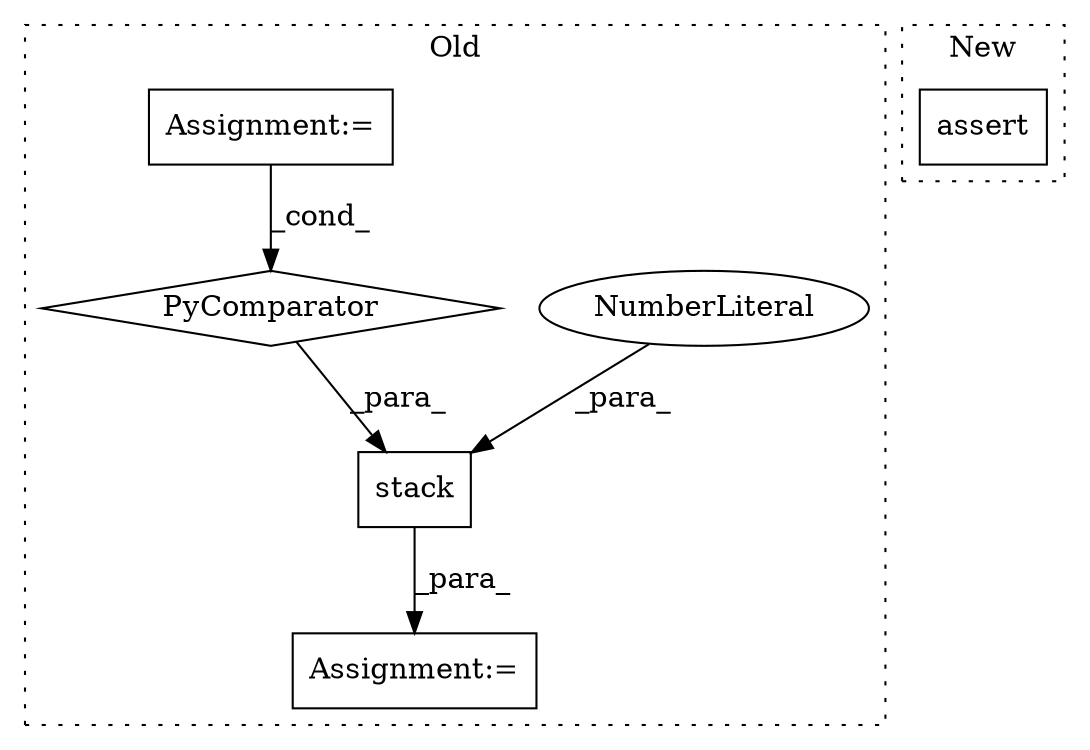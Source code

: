 digraph G {
subgraph cluster0 {
1 [label="stack" a="32" s="9203,9340" l="17,1" shape="box"];
3 [label="Assignment:=" a="7" s="9409" l="1" shape="box"];
4 [label="NumberLiteral" a="34" s="9339" l="1" shape="ellipse"];
5 [label="Assignment:=" a="7" s="9300" l="36" shape="box"];
6 [label="PyComparator" a="113" s="9300" l="36" shape="diamond"];
label = "Old";
style="dotted";
}
subgraph cluster1 {
2 [label="assert" a="6" s="9765" l="7" shape="box"];
label = "New";
style="dotted";
}
1 -> 3 [label="_para_"];
4 -> 1 [label="_para_"];
5 -> 6 [label="_cond_"];
6 -> 1 [label="_para_"];
}